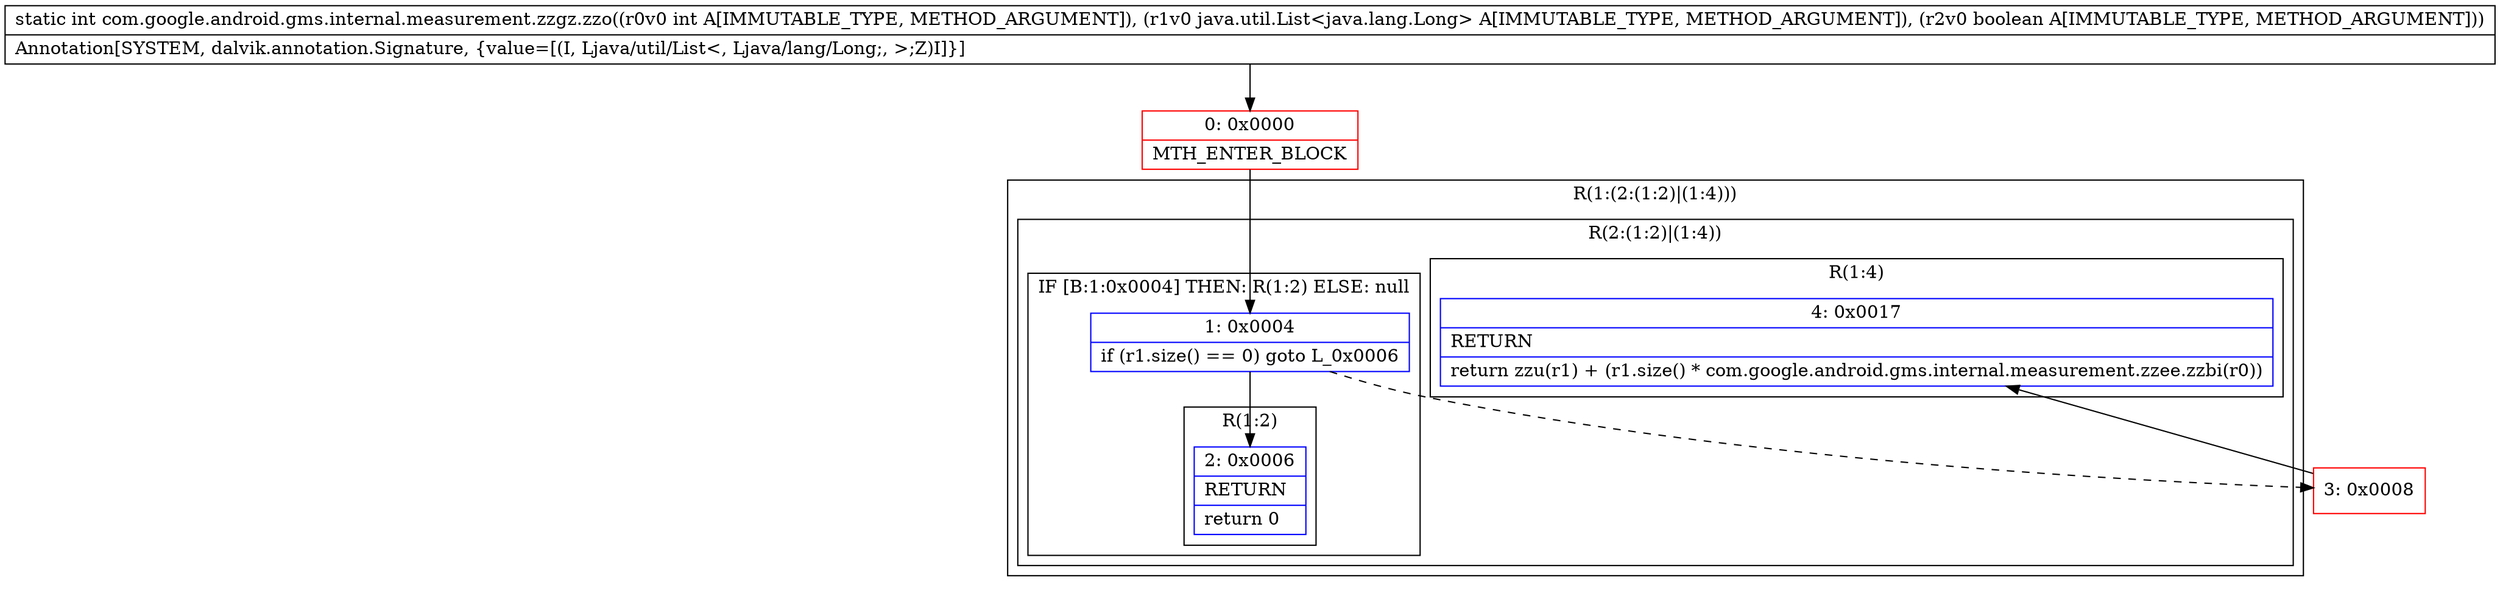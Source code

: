 digraph "CFG forcom.google.android.gms.internal.measurement.zzgz.zzo(ILjava\/util\/List;Z)I" {
subgraph cluster_Region_2062468185 {
label = "R(1:(2:(1:2)|(1:4)))";
node [shape=record,color=blue];
subgraph cluster_Region_98112138 {
label = "R(2:(1:2)|(1:4))";
node [shape=record,color=blue];
subgraph cluster_IfRegion_641429679 {
label = "IF [B:1:0x0004] THEN: R(1:2) ELSE: null";
node [shape=record,color=blue];
Node_1 [shape=record,label="{1\:\ 0x0004|if (r1.size() == 0) goto L_0x0006\l}"];
subgraph cluster_Region_2007220074 {
label = "R(1:2)";
node [shape=record,color=blue];
Node_2 [shape=record,label="{2\:\ 0x0006|RETURN\l|return 0\l}"];
}
}
subgraph cluster_Region_2078499275 {
label = "R(1:4)";
node [shape=record,color=blue];
Node_4 [shape=record,label="{4\:\ 0x0017|RETURN\l|return zzu(r1) + (r1.size() * com.google.android.gms.internal.measurement.zzee.zzbi(r0))\l}"];
}
}
}
Node_0 [shape=record,color=red,label="{0\:\ 0x0000|MTH_ENTER_BLOCK\l}"];
Node_3 [shape=record,color=red,label="{3\:\ 0x0008}"];
MethodNode[shape=record,label="{static int com.google.android.gms.internal.measurement.zzgz.zzo((r0v0 int A[IMMUTABLE_TYPE, METHOD_ARGUMENT]), (r1v0 java.util.List\<java.lang.Long\> A[IMMUTABLE_TYPE, METHOD_ARGUMENT]), (r2v0 boolean A[IMMUTABLE_TYPE, METHOD_ARGUMENT]))  | Annotation[SYSTEM, dalvik.annotation.Signature, \{value=[(I, Ljava\/util\/List\<, Ljava\/lang\/Long;, \>;Z)I]\}]\l}"];
MethodNode -> Node_0;
Node_1 -> Node_2;
Node_1 -> Node_3[style=dashed];
Node_0 -> Node_1;
Node_3 -> Node_4;
}

